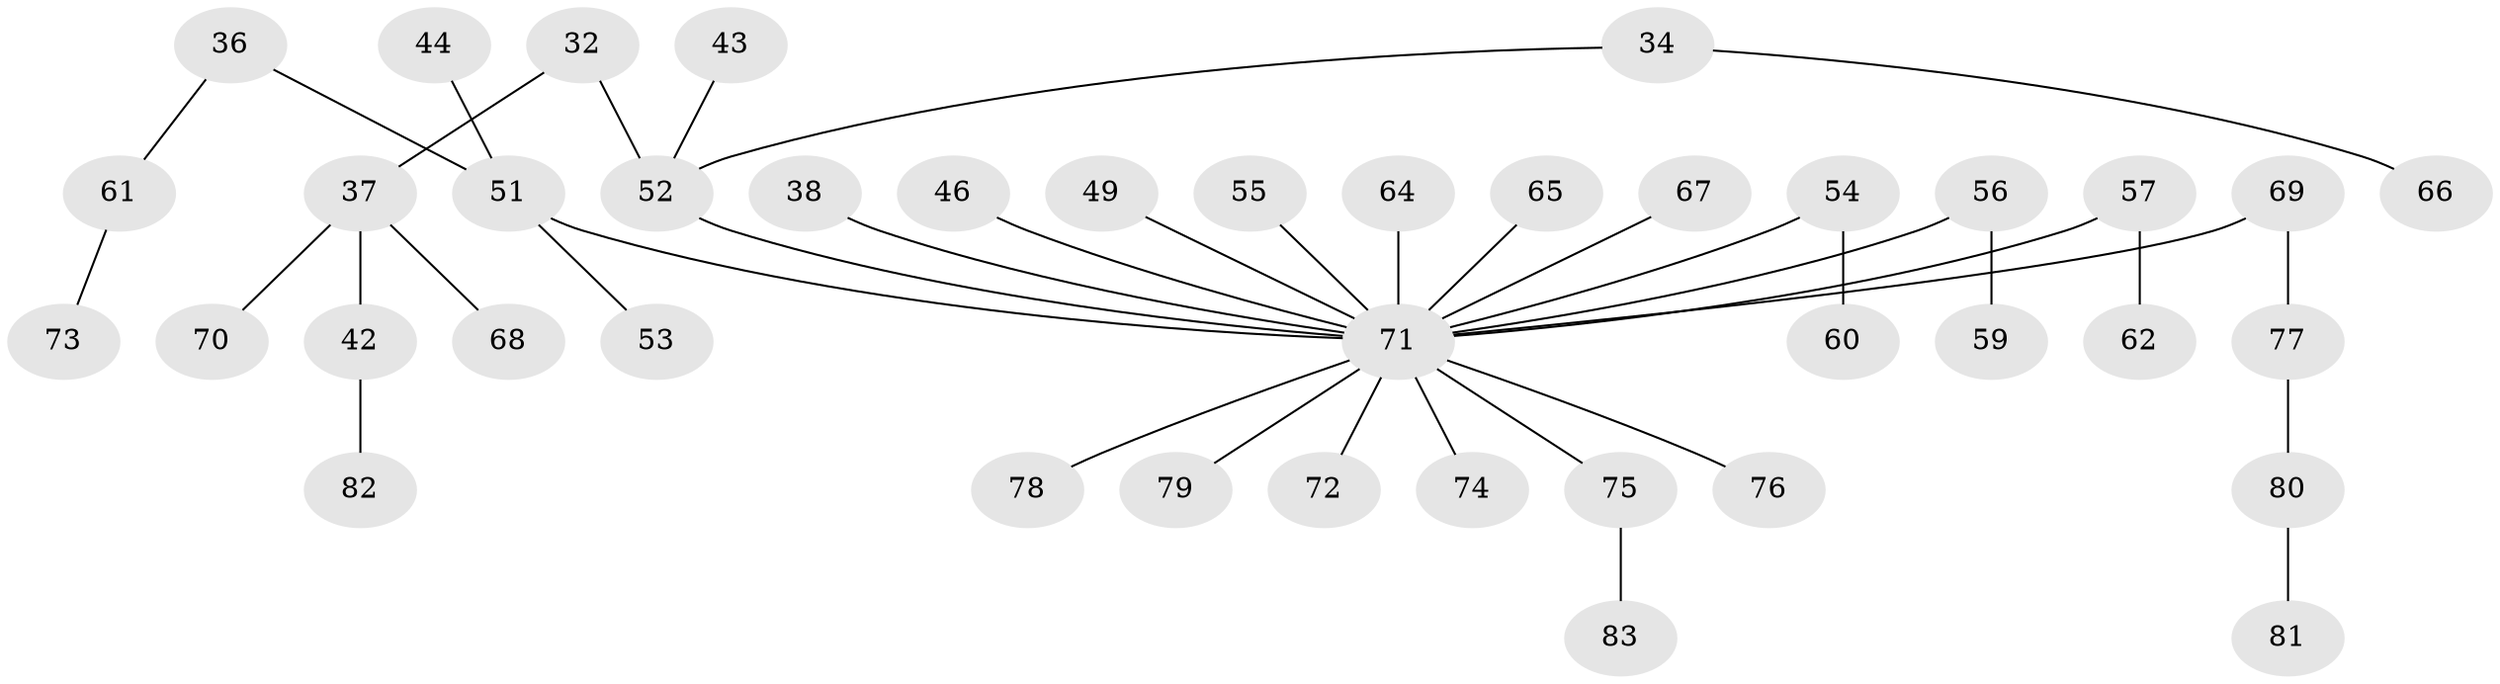 // original degree distribution, {6: 0.012048192771084338, 9: 0.012048192771084338, 5: 0.03614457831325301, 3: 0.13253012048192772, 1: 0.4939759036144578, 2: 0.26506024096385544, 4: 0.04819277108433735}
// Generated by graph-tools (version 1.1) at 2025/53/03/09/25 04:53:42]
// undirected, 41 vertices, 40 edges
graph export_dot {
graph [start="1"]
  node [color=gray90,style=filled];
  32;
  34;
  36;
  37;
  38;
  42;
  43;
  44;
  46;
  49;
  51 [super="+13"];
  52 [super="+30"];
  53;
  54;
  55;
  56;
  57 [super="+39+47"];
  59;
  60;
  61;
  62;
  64;
  65;
  66;
  67;
  68;
  69;
  70;
  71 [super="+41+58+12+24+25+40+29+63+31+45+50"];
  72;
  73;
  74;
  75;
  76;
  77;
  78;
  79;
  80;
  81;
  82;
  83;
  32 -- 37;
  32 -- 52;
  34 -- 66;
  34 -- 52;
  36 -- 61;
  36 -- 51;
  37 -- 42;
  37 -- 68;
  37 -- 70;
  38 -- 71;
  42 -- 82;
  43 -- 52;
  44 -- 51;
  46 -- 71;
  49 -- 71;
  51 -- 53;
  51 -- 71;
  52 -- 71;
  54 -- 60;
  54 -- 71;
  55 -- 71;
  56 -- 59;
  56 -- 71;
  57 -- 62;
  57 -- 71;
  61 -- 73;
  64 -- 71;
  65 -- 71;
  67 -- 71;
  69 -- 77;
  69 -- 71;
  71 -- 75;
  71 -- 78;
  71 -- 79;
  71 -- 72;
  71 -- 74;
  71 -- 76;
  75 -- 83;
  77 -- 80;
  80 -- 81;
}
